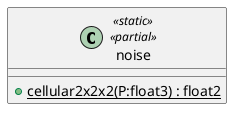 @startuml
class noise <<static>> <<partial>> {
    + {static} cellular2x2x2(P:float3) : float2
}
@enduml
